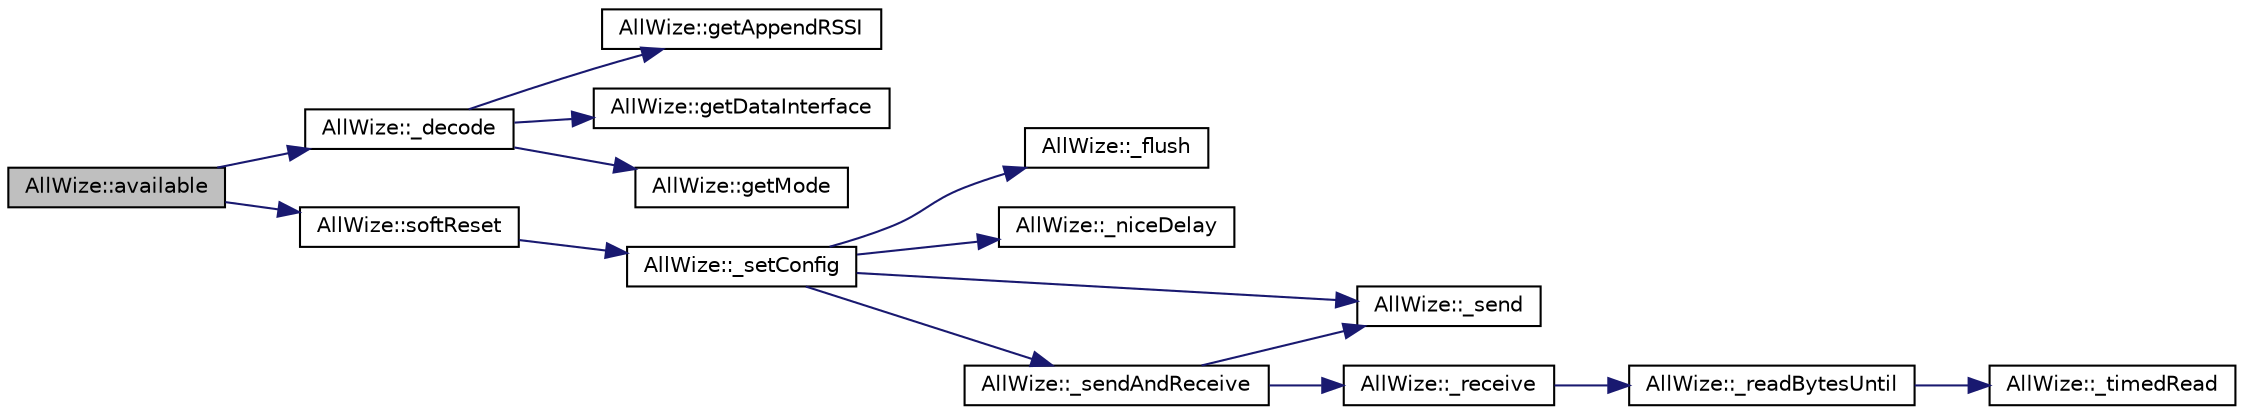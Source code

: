 digraph "AllWize::available"
{
 // LATEX_PDF_SIZE
  edge [fontname="Helvetica",fontsize="10",labelfontname="Helvetica",labelfontsize="10"];
  node [fontname="Helvetica",fontsize="10",shape=record];
  rankdir="LR";
  Node1 [label="AllWize::available",height=0.2,width=0.4,color="black", fillcolor="grey75", style="filled", fontcolor="black",tooltip="Returns true if a new message has been received and decoded This method has to be called in the main ..."];
  Node1 -> Node2 [color="midnightblue",fontsize="10",style="solid",fontname="Helvetica"];
  Node2 [label="AllWize::_decode",height=0.2,width=0.4,color="black", fillcolor="white", style="filled",URL="$classAllWize.html#a496979330409adb0e7241f763e4a4b16",tooltip="Decodes the current RX buffer contents."];
  Node2 -> Node3 [color="midnightblue",fontsize="10",style="solid",fontname="Helvetica"];
  Node3 [label="AllWize::getAppendRSSI",height=0.2,width=0.4,color="black", fillcolor="white", style="filled",URL="$classAllWize.html#af72915664acbfe41f21d8820df833fb6",tooltip="Gets the current RSSI mode value."];
  Node2 -> Node4 [color="midnightblue",fontsize="10",style="solid",fontname="Helvetica"];
  Node4 [label="AllWize::getDataInterface",height=0.2,width=0.4,color="black", fillcolor="white", style="filled",URL="$classAllWize.html#a25a3c09558ff3d794bf5a150d3be6c4c",tooltip="Gets the data interface for receiving packets."];
  Node2 -> Node5 [color="midnightblue",fontsize="10",style="solid",fontname="Helvetica"];
  Node5 [label="AllWize::getMode",height=0.2,width=0.4,color="black", fillcolor="white", style="filled",URL="$classAllWize.html#ab6655635693180ad4c7b527d1f2e4e03",tooltip="Gets the MBus mode stored in non-volatile memory."];
  Node1 -> Node6 [color="midnightblue",fontsize="10",style="solid",fontname="Helvetica"];
  Node6 [label="AllWize::softReset",height=0.2,width=0.4,color="black", fillcolor="white", style="filled",URL="$classAllWize.html#aa22cb94ed64656f3ba3aef64c566e708",tooltip="Cleans the RX/TX line."];
  Node6 -> Node7 [color="midnightblue",fontsize="10",style="solid",fontname="Helvetica"];
  Node7 [label="AllWize::_setConfig",height=0.2,width=0.4,color="black", fillcolor="white", style="filled",URL="$classAllWize.html#a493af0599b973f713192b175000264e6",tooltip="Sets or unsets config mode."];
  Node7 -> Node8 [color="midnightblue",fontsize="10",style="solid",fontname="Helvetica"];
  Node8 [label="AllWize::_flush",height=0.2,width=0.4,color="black", fillcolor="white", style="filled",URL="$classAllWize.html#ace21941ce1a1174ef567c1a269ebf551",tooltip="Flushes the serial line to the module."];
  Node7 -> Node9 [color="midnightblue",fontsize="10",style="solid",fontname="Helvetica"];
  Node9 [label="AllWize::_niceDelay",height=0.2,width=0.4,color="black", fillcolor="white", style="filled",URL="$classAllWize.html#afeed45d2a47e184092d6dcd64c22fb72",tooltip="Does a non-blocking delay."];
  Node7 -> Node10 [color="midnightblue",fontsize="10",style="solid",fontname="Helvetica"];
  Node10 [label="AllWize::_send",height=0.2,width=0.4,color="black", fillcolor="white", style="filled",URL="$classAllWize.html#ac194cac5fd63b864ef567fb7a51a2ac9",tooltip="Sends a binary buffer to the module UART. Returns the number of bytes actually sent."];
  Node7 -> Node11 [color="midnightblue",fontsize="10",style="solid",fontname="Helvetica"];
  Node11 [label="AllWize::_sendAndReceive",height=0.2,width=0.4,color="black", fillcolor="white", style="filled",URL="$classAllWize.html#af4c575f742b3c2a837058846b83fbfe1",tooltip="Sends a binary buffer and waits for response. Returns the number of bytes received and stored in the ..."];
  Node11 -> Node12 [color="midnightblue",fontsize="10",style="solid",fontname="Helvetica"];
  Node12 [label="AllWize::_receive",height=0.2,width=0.4,color="black", fillcolor="white", style="filled",URL="$classAllWize.html#a197c8bd0c47789acefd4e360ca697feb",tooltip="Listens to incoming data from the module until timeout or END_OF_RESPONSE."];
  Node12 -> Node13 [color="midnightblue",fontsize="10",style="solid",fontname="Helvetica"];
  Node13 [label="AllWize::_readBytesUntil",height=0.2,width=0.4,color="black", fillcolor="white", style="filled",URL="$classAllWize.html#a3cdbc480293b0e3c24107c549b485d5c",tooltip="Reads the stream buffer up to a certain char or times out."];
  Node13 -> Node14 [color="midnightblue",fontsize="10",style="solid",fontname="Helvetica"];
  Node14 [label="AllWize::_timedRead",height=0.2,width=0.4,color="black", fillcolor="white", style="filled",URL="$classAllWize.html#ac33ba05cebc3de22babb477922a07eaf",tooltip="Reads a byte from the stream with a timeout."];
  Node11 -> Node10 [color="midnightblue",fontsize="10",style="solid",fontname="Helvetica"];
}
